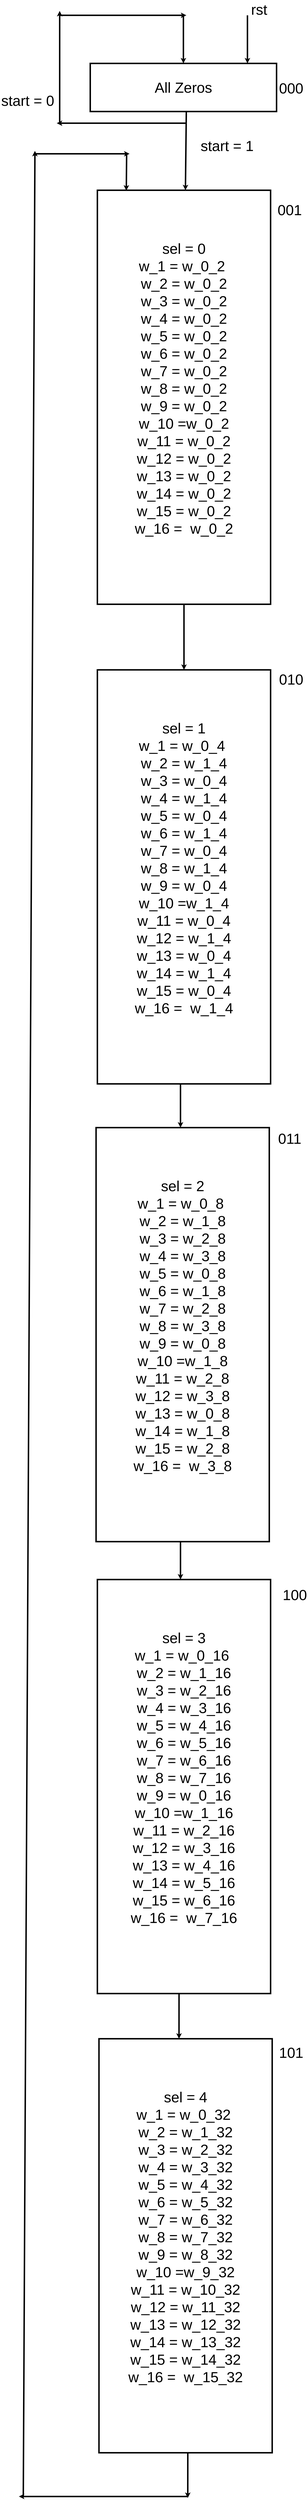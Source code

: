 <mxfile version="18.0.6" type="device"><diagram id="QtRXp4w6DjloaigNyd0E" name="Page-1"><mxGraphModel dx="2307" dy="1442" grid="1" gridSize="10" guides="1" tooltips="1" connect="1" arrows="1" fold="1" page="1" pageScale="1" pageWidth="80000" pageHeight="150000" math="0" shadow="0"><root><mxCell id="0"/><mxCell id="1" parent="0"/><mxCell id="zSAMnUJ6Gy4_2wXmEU-H-2" value="&lt;font style=&quot;font-size: 100px;&quot;&gt;sel = 0&lt;br&gt;w_1 = w_0_2&amp;nbsp;&lt;br&gt;w_2 = w_0_2&lt;br&gt;w_3 = w_0_2&lt;br&gt;w_4 = w_0_2&lt;br&gt;w_5 = w_0_2&lt;br&gt;w_6 = w_0_2&lt;br&gt;w_7 = w_0_2&lt;br&gt;w_8 = w_0_2&lt;br&gt;w_9 = w_0_2&lt;br&gt;w_10 =w_0_2&lt;br&gt;w_11 = w_0_2&lt;br&gt;w_12 = w_0_2&lt;br&gt;w_13 = w_0_2&lt;br&gt;w_14 = w_0_2&lt;br&gt;w_15 = w_0_2&lt;br&gt;w_16 =&amp;nbsp; w_0_2&lt;br&gt;&lt;br&gt;&lt;/font&gt;" style="whiteSpace=wrap;html=1;strokeWidth=10;" vertex="1" parent="1"><mxGeometry x="6019" y="1600" width="1190" height="2840" as="geometry"/></mxCell><mxCell id="zSAMnUJ6Gy4_2wXmEU-H-3" value="&lt;font style=&quot;font-size: 100px;&quot;&gt;sel = 1&lt;br&gt;w_1 = w_0_4&amp;nbsp;&lt;br&gt;w_2 = w_1_4&lt;br&gt;w_3 = w_0_4&lt;br&gt;w_4 = w_1_4&lt;br&gt;w_5 = w_0_4&lt;br&gt;w_6 = w_1_4&lt;br&gt;w_7 = w_0_4&lt;br&gt;w_8 = w_1_4&lt;br&gt;w_9 = w_0_4&lt;br&gt;w_10 =w_1_4&lt;br&gt;w_11 = w_0_4&lt;br&gt;w_12 = w_1_4&lt;br&gt;w_13 = w_0_4&lt;br&gt;w_14 = w_1_4&lt;br&gt;w_15 = w_0_4&lt;br&gt;w_16 =&amp;nbsp; w_1_4&lt;br&gt;&lt;br&gt;&lt;/font&gt;" style="whiteSpace=wrap;html=1;strokeWidth=10;" vertex="1" parent="1"><mxGeometry x="6019" y="4890" width="1190" height="2840" as="geometry"/></mxCell><mxCell id="zSAMnUJ6Gy4_2wXmEU-H-4" value="&lt;font style=&quot;font-size: 100px;&quot;&gt;sel = 2&lt;br&gt;w_1 = w_0_8&amp;nbsp;&lt;br&gt;w_2 = w_1_8&lt;br&gt;w_3 = w_2_8&lt;br&gt;w_4 = w_3_8&lt;br&gt;w_5 = w_0_8&lt;br&gt;w_6 = w_1_8&lt;br&gt;w_7 = w_2_8&lt;br&gt;w_8 = w_3_8&lt;br&gt;w_9 = w_0_8&lt;br&gt;w_10 =w_1_8&lt;br&gt;w_11 = w_2_8&lt;br&gt;w_12 = w_3_8&lt;br&gt;w_13 = w_0_8&lt;br&gt;w_14 = w_1_8&lt;br&gt;w_15 = w_2_8&lt;br&gt;w_16 =&amp;nbsp; w_3_8&lt;br&gt;&lt;br&gt;&lt;/font&gt;" style="whiteSpace=wrap;html=1;strokeWidth=10;" vertex="1" parent="1"><mxGeometry x="6010" y="8030" width="1190" height="2840" as="geometry"/></mxCell><mxCell id="zSAMnUJ6Gy4_2wXmEU-H-5" value="&lt;font style=&quot;font-size: 100px;&quot;&gt;sel = 3&lt;br&gt;w_1 = w_0_16&amp;nbsp;&lt;br&gt;w_2 = w_1_16&lt;br&gt;w_3 = w_2_16&lt;br&gt;w_4 = w_3_16&lt;br&gt;w_5 = w_4_16&lt;br&gt;w_6 = w_5_16&lt;br&gt;w_7 = w_6_16&lt;br&gt;w_8 = w_7_16&lt;br&gt;w_9 = w_0_16&lt;br&gt;w_10 =w_1_16&lt;br&gt;w_11 = w_2_16&lt;br&gt;w_12 = w_3_16&lt;br&gt;w_13 = w_4_16&lt;br&gt;w_14 = w_5_16&lt;br&gt;w_15 = w_6_16&lt;br&gt;w_16 =&amp;nbsp; w_7_16&lt;br&gt;&lt;br&gt;&lt;/font&gt;" style="whiteSpace=wrap;html=1;strokeWidth=10;" vertex="1" parent="1"><mxGeometry x="6019" y="11130" width="1190" height="2840" as="geometry"/></mxCell><mxCell id="zSAMnUJ6Gy4_2wXmEU-H-6" value="&lt;font style=&quot;font-size: 100px;&quot;&gt;sel = 4&lt;br&gt;w_1 = w_0_32&amp;nbsp;&lt;br&gt;w_2 = w_1_32&lt;br&gt;w_3 = w_2_32&lt;br&gt;w_4 = w_3_32&lt;br&gt;w_5 = w_4_32&lt;br&gt;w_6 = w_5_32&lt;br&gt;w_7 = w_6_32&lt;br&gt;w_8 = w_7_32&lt;br&gt;w_9 = w_8_32&lt;br&gt;w_10 =w_9_32&lt;br&gt;w_11 = w_10_32&lt;br&gt;w_12 = w_11_32&lt;br&gt;w_13 = w_12_32&lt;br&gt;w_14 = w_13_32&lt;br&gt;w_15 = w_14_32&lt;br&gt;w_16 =&amp;nbsp; w_15_32&lt;br&gt;&lt;br&gt;&lt;/font&gt;" style="whiteSpace=wrap;html=1;strokeWidth=10;" vertex="1" parent="1"><mxGeometry x="6030" y="14280" width="1190" height="2840" as="geometry"/></mxCell><mxCell id="zSAMnUJ6Gy4_2wXmEU-H-7" value="" style="endArrow=classic;html=1;rounded=0;strokeWidth=10;exitX=0.5;exitY=1;exitDx=0;exitDy=0;entryX=0.5;entryY=0;entryDx=0;entryDy=0;" edge="1" parent="1" source="zSAMnUJ6Gy4_2wXmEU-H-2" target="zSAMnUJ6Gy4_2wXmEU-H-3"><mxGeometry width="50" height="50" relative="1" as="geometry"><mxPoint x="6640" y="5000" as="sourcePoint"/><mxPoint x="6760" y="4530" as="targetPoint"/></mxGeometry></mxCell><mxCell id="zSAMnUJ6Gy4_2wXmEU-H-8" value="" style="endArrow=classic;html=1;rounded=0;strokeWidth=10;exitX=0.5;exitY=1;exitDx=0;exitDy=0;" edge="1" parent="1"><mxGeometry width="50" height="50" relative="1" as="geometry"><mxPoint x="6590" y="7730" as="sourcePoint"/><mxPoint x="6590" y="8030" as="targetPoint"/></mxGeometry></mxCell><mxCell id="zSAMnUJ6Gy4_2wXmEU-H-9" value="" style="endArrow=classic;html=1;rounded=0;strokeWidth=10;exitX=0.5;exitY=1;exitDx=0;exitDy=0;" edge="1" parent="1"><mxGeometry width="50" height="50" relative="1" as="geometry"><mxPoint x="6590" y="10870.0" as="sourcePoint"/><mxPoint x="6590" y="11130" as="targetPoint"/></mxGeometry></mxCell><mxCell id="zSAMnUJ6Gy4_2wXmEU-H-10" value="" style="endArrow=classic;html=1;rounded=0;strokeWidth=10;exitX=0.5;exitY=1;exitDx=0;exitDy=0;entryX=0.462;entryY=0;entryDx=0;entryDy=0;entryPerimeter=0;" edge="1" parent="1" target="zSAMnUJ6Gy4_2wXmEU-H-6"><mxGeometry width="50" height="50" relative="1" as="geometry"><mxPoint x="6580" y="13970" as="sourcePoint"/><mxPoint x="6580" y="14230" as="targetPoint"/></mxGeometry></mxCell><mxCell id="zSAMnUJ6Gy4_2wXmEU-H-11" value="" style="endArrow=classic;html=1;rounded=0;strokeWidth=10;exitX=0.5;exitY=1;exitDx=0;exitDy=0;entryX=0.462;entryY=0;entryDx=0;entryDy=0;entryPerimeter=0;" edge="1" parent="1"><mxGeometry width="50" height="50" relative="1" as="geometry"><mxPoint x="6640.22" y="17120" as="sourcePoint"/><mxPoint x="6640.0" y="17430" as="targetPoint"/></mxGeometry></mxCell><mxCell id="zSAMnUJ6Gy4_2wXmEU-H-12" value="" style="endArrow=classic;html=1;rounded=0;strokeWidth=10;" edge="1" parent="1"><mxGeometry width="50" height="50" relative="1" as="geometry"><mxPoint x="6640" y="17420" as="sourcePoint"/><mxPoint x="5480" y="17420" as="targetPoint"/></mxGeometry></mxCell><mxCell id="zSAMnUJ6Gy4_2wXmEU-H-13" value="" style="endArrow=classic;html=1;rounded=0;strokeWidth=10;" edge="1" parent="1"><mxGeometry width="50" height="50" relative="1" as="geometry"><mxPoint x="5510" y="17420" as="sourcePoint"/><mxPoint x="5590" y="1330" as="targetPoint"/></mxGeometry></mxCell><mxCell id="zSAMnUJ6Gy4_2wXmEU-H-14" value="" style="endArrow=classic;html=1;rounded=0;strokeWidth=10;" edge="1" parent="1"><mxGeometry width="50" height="50" relative="1" as="geometry"><mxPoint x="5590" y="1350" as="sourcePoint"/><mxPoint x="6240" y="1350" as="targetPoint"/></mxGeometry></mxCell><mxCell id="zSAMnUJ6Gy4_2wXmEU-H-15" value="" style="endArrow=classic;html=1;rounded=0;strokeWidth=10;entryX=0.167;entryY=0.001;entryDx=0;entryDy=0;entryPerimeter=0;" edge="1" parent="1" target="zSAMnUJ6Gy4_2wXmEU-H-2"><mxGeometry width="50" height="50" relative="1" as="geometry"><mxPoint x="6220" y="1350" as="sourcePoint"/><mxPoint x="6310" y="1820" as="targetPoint"/></mxGeometry></mxCell><mxCell id="zSAMnUJ6Gy4_2wXmEU-H-16" value="" style="endArrow=classic;html=1;rounded=0;strokeWidth=10;entryX=0.167;entryY=0.001;entryDx=0;entryDy=0;entryPerimeter=0;" edge="1" parent="1"><mxGeometry width="50" height="50" relative="1" as="geometry"><mxPoint x="6630" y="1060" as="sourcePoint"/><mxPoint x="6623.86" y="1600.0" as="targetPoint"/></mxGeometry></mxCell><mxCell id="zSAMnUJ6Gy4_2wXmEU-H-17" value="&lt;span style=&quot;font-size: 100px;&quot;&gt;All Zeros&lt;/span&gt;" style="whiteSpace=wrap;html=1;strokeWidth=10;" vertex="1" parent="1"><mxGeometry x="5970" y="730" width="1280" height="330" as="geometry"/></mxCell><mxCell id="zSAMnUJ6Gy4_2wXmEU-H-18" value="start = 1" style="text;html=1;align=center;verticalAlign=middle;resizable=0;points=[];autosize=1;strokeColor=none;fillColor=none;fontSize=100;" vertex="1" parent="1"><mxGeometry x="6720" y="1230" width="380" height="130" as="geometry"/></mxCell><mxCell id="zSAMnUJ6Gy4_2wXmEU-H-19" value="" style="endArrow=classic;html=1;rounded=0;fontSize=100;strokeWidth=10;" edge="1" parent="1"><mxGeometry width="50" height="50" relative="1" as="geometry"><mxPoint x="6630" y="1140" as="sourcePoint"/><mxPoint x="5740" y="1140" as="targetPoint"/></mxGeometry></mxCell><mxCell id="zSAMnUJ6Gy4_2wXmEU-H-20" value="" style="endArrow=classic;html=1;rounded=0;fontSize=100;strokeWidth=10;" edge="1" parent="1"><mxGeometry width="50" height="50" relative="1" as="geometry"><mxPoint x="5760" y="1140" as="sourcePoint"/><mxPoint x="5760" y="370" as="targetPoint"/></mxGeometry></mxCell><mxCell id="zSAMnUJ6Gy4_2wXmEU-H-21" value="" style="endArrow=classic;html=1;rounded=0;fontSize=100;strokeWidth=10;" edge="1" parent="1"><mxGeometry width="50" height="50" relative="1" as="geometry"><mxPoint x="5760" y="400" as="sourcePoint"/><mxPoint x="6630" y="400" as="targetPoint"/></mxGeometry></mxCell><mxCell id="zSAMnUJ6Gy4_2wXmEU-H-22" value="" style="endArrow=classic;html=1;rounded=0;fontSize=100;strokeWidth=10;entryX=0.5;entryY=0;entryDx=0;entryDy=0;" edge="1" parent="1" target="zSAMnUJ6Gy4_2wXmEU-H-17"><mxGeometry width="50" height="50" relative="1" as="geometry"><mxPoint x="6610" y="400" as="sourcePoint"/><mxPoint x="6310" y="970" as="targetPoint"/></mxGeometry></mxCell><mxCell id="zSAMnUJ6Gy4_2wXmEU-H-23" value="start = 0" style="text;html=1;align=center;verticalAlign=middle;resizable=0;points=[];autosize=1;strokeColor=none;fillColor=none;fontSize=100;" vertex="1" parent="1"><mxGeometry x="5350" y="920" width="380" height="130" as="geometry"/></mxCell><mxCell id="zSAMnUJ6Gy4_2wXmEU-H-24" value="000" style="text;html=1;align=center;verticalAlign=middle;resizable=0;points=[];autosize=1;strokeColor=none;fillColor=none;fontSize=100;" vertex="1" parent="1"><mxGeometry x="7260" y="835" width="180" height="130" as="geometry"/></mxCell><mxCell id="zSAMnUJ6Gy4_2wXmEU-H-25" value="001" style="text;html=1;align=center;verticalAlign=middle;resizable=0;points=[];autosize=1;strokeColor=none;fillColor=none;fontSize=100;" vertex="1" parent="1"><mxGeometry x="7250" y="1670" width="180" height="130" as="geometry"/></mxCell><mxCell id="zSAMnUJ6Gy4_2wXmEU-H-26" value="010" style="text;html=1;align=center;verticalAlign=middle;resizable=0;points=[];autosize=1;strokeColor=none;fillColor=none;fontSize=100;" vertex="1" parent="1"><mxGeometry x="7260" y="4890" width="180" height="130" as="geometry"/></mxCell><mxCell id="zSAMnUJ6Gy4_2wXmEU-H-27" value="011" style="text;html=1;align=center;verticalAlign=middle;resizable=0;points=[];autosize=1;strokeColor=none;fillColor=none;fontSize=100;" vertex="1" parent="1"><mxGeometry x="7255" y="8040" width="170" height="130" as="geometry"/></mxCell><mxCell id="zSAMnUJ6Gy4_2wXmEU-H-28" value="100" style="text;html=1;align=center;verticalAlign=middle;resizable=0;points=[];autosize=1;strokeColor=none;fillColor=none;fontSize=100;" vertex="1" parent="1"><mxGeometry x="7285" y="11170" width="180" height="130" as="geometry"/></mxCell><mxCell id="zSAMnUJ6Gy4_2wXmEU-H-29" value="101" style="text;html=1;align=center;verticalAlign=middle;resizable=0;points=[];autosize=1;strokeColor=none;fillColor=none;fontSize=100;" vertex="1" parent="1"><mxGeometry x="7260" y="14310" width="180" height="130" as="geometry"/></mxCell><mxCell id="zSAMnUJ6Gy4_2wXmEU-H-30" value="" style="endArrow=classic;html=1;rounded=0;fontSize=100;strokeWidth=10;entryX=0.5;entryY=0;entryDx=0;entryDy=0;" edge="1" parent="1"><mxGeometry width="50" height="50" relative="1" as="geometry"><mxPoint x="7050" y="400" as="sourcePoint"/><mxPoint x="7050" y="730" as="targetPoint"/></mxGeometry></mxCell><mxCell id="zSAMnUJ6Gy4_2wXmEU-H-31" value="rst" style="text;html=1;align=center;verticalAlign=middle;resizable=0;points=[];autosize=1;strokeColor=none;fillColor=none;fontSize=100;" vertex="1" parent="1"><mxGeometry x="7065" y="295" width="130" height="130" as="geometry"/></mxCell></root></mxGraphModel></diagram></mxfile>